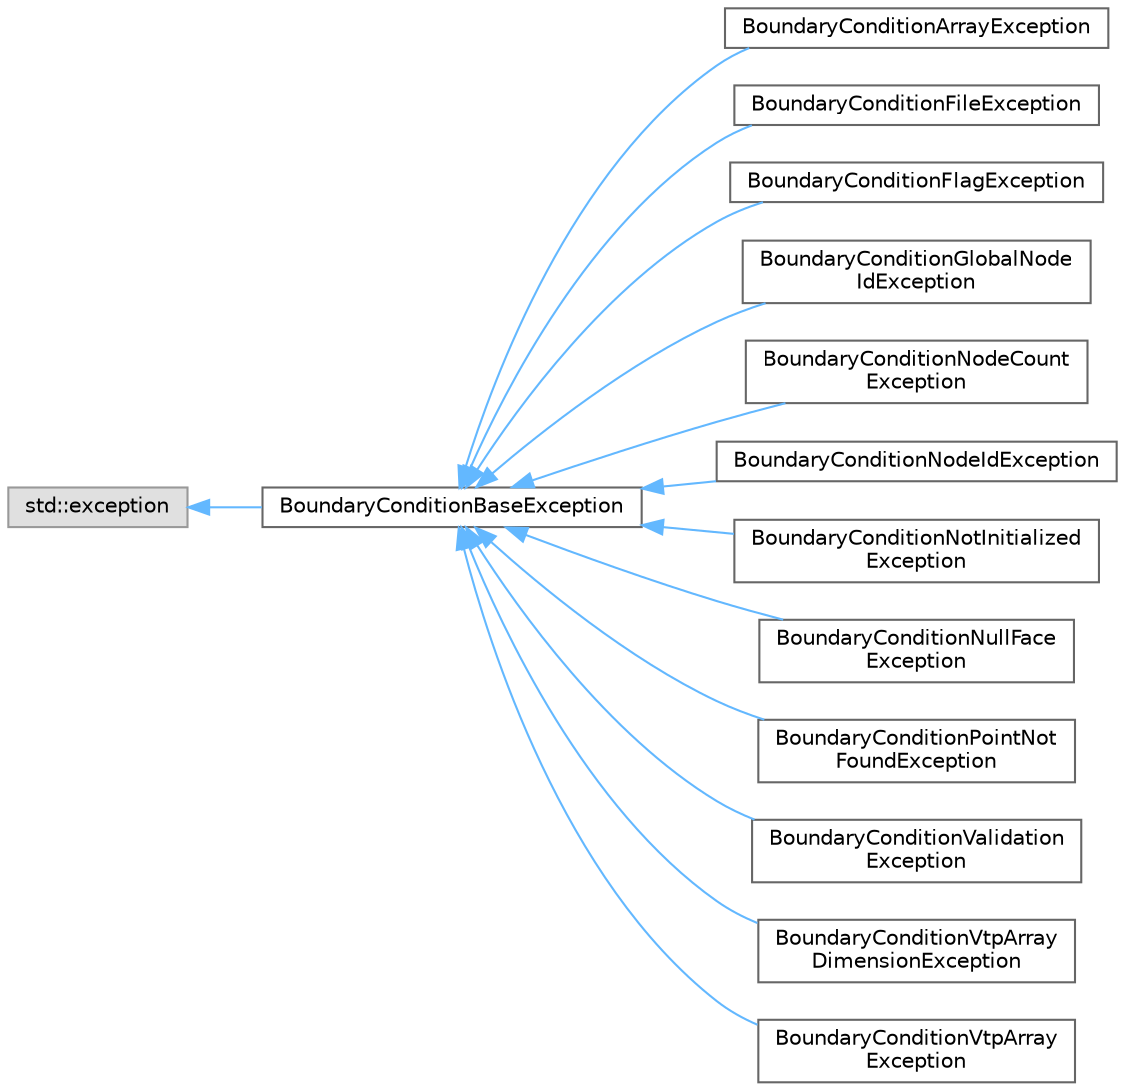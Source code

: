 digraph "Graphical Class Hierarchy"
{
 // LATEX_PDF_SIZE
  bgcolor="transparent";
  edge [fontname=Helvetica,fontsize=10,labelfontname=Helvetica,labelfontsize=10];
  node [fontname=Helvetica,fontsize=10,shape=box,height=0.2,width=0.4];
  rankdir="LR";
  Node0 [id="Node000000",label="std::exception",height=0.2,width=0.4,color="grey60", fillcolor="#E0E0E0", style="filled",tooltip=" "];
  Node0 -> Node1 [id="edge47_Node000000_Node000001",dir="back",color="steelblue1",style="solid",tooltip=" "];
  Node1 [id="Node000001",label="BoundaryConditionBaseException",height=0.2,width=0.4,color="grey40", fillcolor="white", style="filled",URL="$class_boundary_condition_base_exception.html",tooltip="Base exception class for BC errors."];
  Node1 -> Node2 [id="edge48_Node000001_Node000002",dir="back",color="steelblue1",style="solid",tooltip=" "];
  Node2 [id="Node000002",label="BoundaryConditionArrayException",height=0.2,width=0.4,color="grey40", fillcolor="white", style="filled",URL="$class_boundary_condition_array_exception.html",tooltip="Exception thrown when a requested array is not found."];
  Node1 -> Node3 [id="edge49_Node000001_Node000003",dir="back",color="steelblue1",style="solid",tooltip=" "];
  Node3 [id="Node000003",label="BoundaryConditionFileException",height=0.2,width=0.4,color="grey40", fillcolor="white", style="filled",URL="$class_boundary_condition_file_exception.html",tooltip="Exception thrown when VTP file cannot be read or is invalid."];
  Node1 -> Node4 [id="edge50_Node000001_Node000004",dir="back",color="steelblue1",style="solid",tooltip=" "];
  Node4 [id="Node000004",label="BoundaryConditionFlagException",height=0.2,width=0.4,color="grey40", fillcolor="white", style="filled",URL="$class_boundary_condition_flag_exception.html",tooltip="Exception thrown when a requested flag is not defined."];
  Node1 -> Node5 [id="edge51_Node000001_Node000005",dir="back",color="steelblue1",style="solid",tooltip=" "];
  Node5 [id="Node000005",label="BoundaryConditionGlobalNode\lIdException",height=0.2,width=0.4,color="grey40", fillcolor="white", style="filled",URL="$class_boundary_condition_global_node_id_exception.html",tooltip="Exception thrown when a global node ID is not found in the global-to-local map."];
  Node1 -> Node6 [id="edge52_Node000001_Node000006",dir="back",color="steelblue1",style="solid",tooltip=" "];
  Node6 [id="Node000006",label="BoundaryConditionNodeCount\lException",height=0.2,width=0.4,color="grey40", fillcolor="white", style="filled",URL="$class_boundary_condition_node_count_exception.html",tooltip="Exception thrown when node count mismatch between VTP and face."];
  Node1 -> Node7 [id="edge53_Node000001_Node000007",dir="back",color="steelblue1",style="solid",tooltip=" "];
  Node7 [id="Node000007",label="BoundaryConditionNodeIdException",height=0.2,width=0.4,color="grey40", fillcolor="white", style="filled",URL="$class_boundary_condition_node_id_exception.html",tooltip="Exception thrown when a node ID is out of range."];
  Node1 -> Node8 [id="edge54_Node000001_Node000008",dir="back",color="steelblue1",style="solid",tooltip=" "];
  Node8 [id="Node000008",label="BoundaryConditionNotInitialized\lException",height=0.2,width=0.4,color="grey40", fillcolor="white", style="filled",URL="$class_boundary_condition_not_initialized_exception.html",tooltip="Exception thrown when BoundaryCondition is not properly initialized."];
  Node1 -> Node9 [id="edge55_Node000001_Node000009",dir="back",color="steelblue1",style="solid",tooltip=" "];
  Node9 [id="Node000009",label="BoundaryConditionNullFace\lException",height=0.2,width=0.4,color="grey40", fillcolor="white", style="filled",URL="$class_boundary_condition_null_face_exception.html",tooltip="Exception thrown when face_ is nullptr during distribute."];
  Node1 -> Node10 [id="edge56_Node000001_Node000010",dir="back",color="steelblue1",style="solid",tooltip=" "];
  Node10 [id="Node000010",label="BoundaryConditionPointNot\lFoundException",height=0.2,width=0.4,color="grey40", fillcolor="white", style="filled",URL="$class_boundary_condition_point_not_found_exception.html",tooltip="Exception thrown when a point cannot be found in VTP file."];
  Node1 -> Node11 [id="edge57_Node000001_Node000011",dir="back",color="steelblue1",style="solid",tooltip=" "];
  Node11 [id="Node000011",label="BoundaryConditionValidation\lException",height=0.2,width=0.4,color="grey40", fillcolor="white", style="filled",URL="$class_boundary_condition_validation_exception.html",tooltip="Exception thrown when array validation fails."];
  Node1 -> Node12 [id="edge58_Node000001_Node000012",dir="back",color="steelblue1",style="solid",tooltip=" "];
  Node12 [id="Node000012",label="BoundaryConditionVtpArray\lDimensionException",height=0.2,width=0.4,color="grey40", fillcolor="white", style="filled",URL="$class_boundary_condition_vtp_array_dimension_exception.html",tooltip="Exception thrown when a VTP array has incorrect dimensions."];
  Node1 -> Node13 [id="edge59_Node000001_Node000013",dir="back",color="steelblue1",style="solid",tooltip=" "];
  Node13 [id="Node000013",label="BoundaryConditionVtpArray\lException",height=0.2,width=0.4,color="grey40", fillcolor="white", style="filled",URL="$class_boundary_condition_vtp_array_exception.html",tooltip="Exception thrown when a VTP file doesn't contain a required array."];
}
